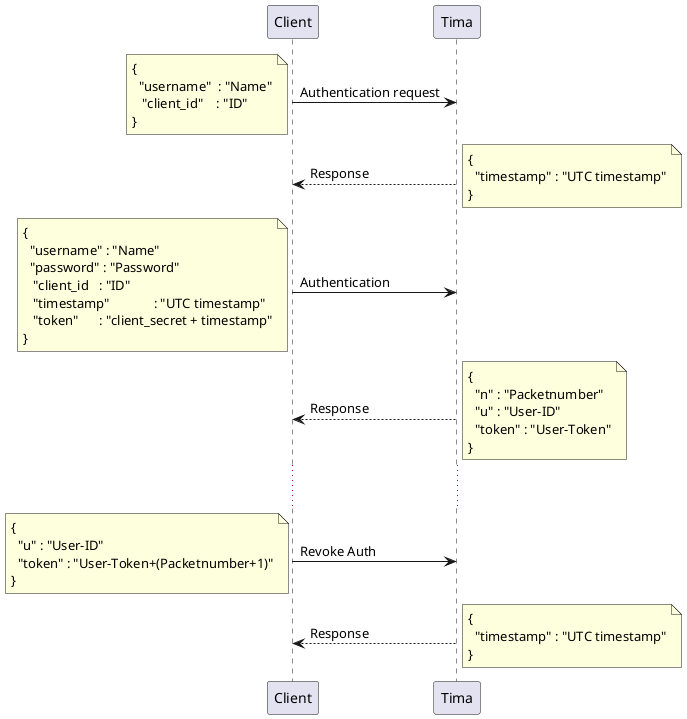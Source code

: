 @startuml
skinparam backgroundcolor transparent

Client -> Tima: Authentication request
note left
  {
    "username"  : "Name"
     "client_id"    : "ID"
  }
end note

Tima --> Client: Response
note right
  {
    "timestamp" : "UTC timestamp"
  }
end note

Client -> Tima: Authentication
note left
  {
    "username" : "Name"
    "password" : "Password"
     "client_id   : "ID"
     "timestamp"             : "UTC timestamp"
     "token"      : "client_secret + timestamp"
  }
end note

Tima --> Client: Response
note right
  {
    "n" : "Packetnumber"
    "u" : "User-ID"
    "token" : "User-Token"
  }
end note

... ...

Client -> Tima: Revoke Auth
note left
  {
    "u" : "User-ID"
    "token" : "User-Token+(Packetnumber+1)"
  }
end note

Tima --> Client: Response
note right
  {
    "timestamp" : "UTC timestamp"
  }
end note

@enduml
